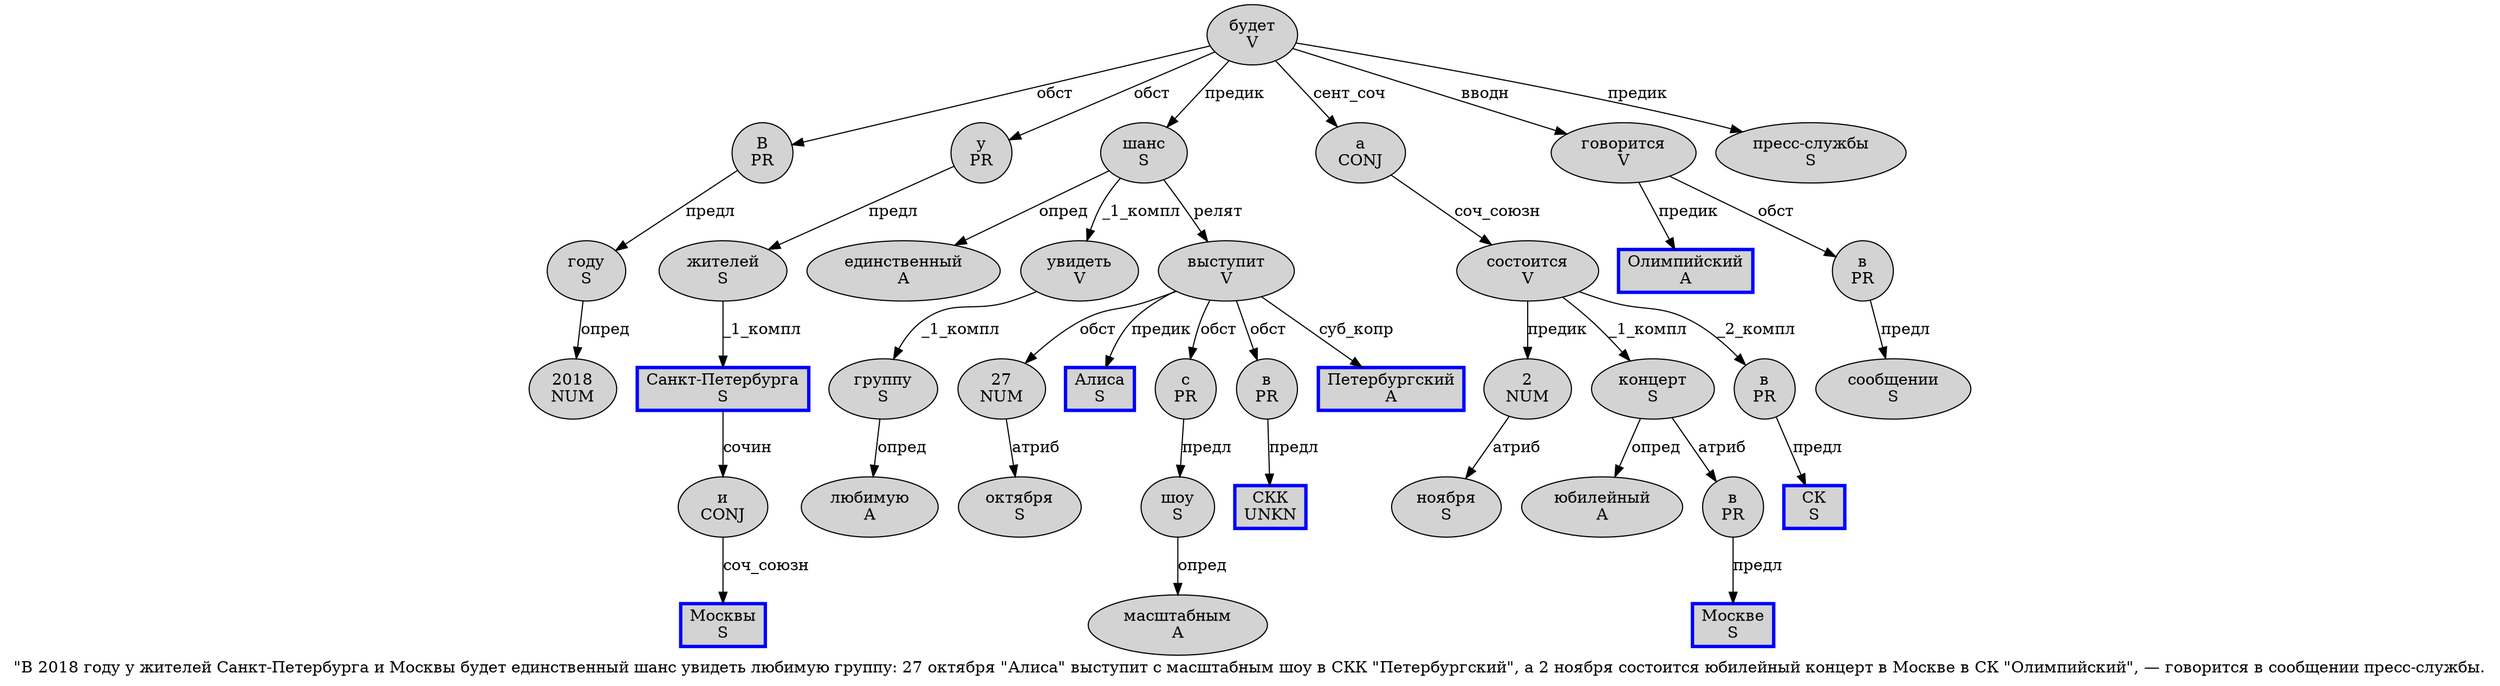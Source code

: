 digraph SENTENCE_1014 {
	graph [label="\"В 2018 году у жителей Санкт-Петербурга и Москвы будет единственный шанс увидеть любимую группу: 27 октября \"Алиса\" выступит с масштабным шоу в СКК \"Петербургский\", а 2 ноября состоится юбилейный концерт в Москве в СК \"Олимпийский\", — говорится в сообщении пресс-службы."]
	node [style=filled]
		1 [label="В
PR" color="" fillcolor=lightgray penwidth=1 shape=ellipse]
		2 [label="2018
NUM" color="" fillcolor=lightgray penwidth=1 shape=ellipse]
		3 [label="году
S" color="" fillcolor=lightgray penwidth=1 shape=ellipse]
		4 [label="у
PR" color="" fillcolor=lightgray penwidth=1 shape=ellipse]
		5 [label="жителей
S" color="" fillcolor=lightgray penwidth=1 shape=ellipse]
		6 [label="Санкт-Петербурга
S" color=blue fillcolor=lightgray penwidth=3 shape=box]
		7 [label="и
CONJ" color="" fillcolor=lightgray penwidth=1 shape=ellipse]
		8 [label="Москвы
S" color=blue fillcolor=lightgray penwidth=3 shape=box]
		9 [label="будет
V" color="" fillcolor=lightgray penwidth=1 shape=ellipse]
		10 [label="единственный
A" color="" fillcolor=lightgray penwidth=1 shape=ellipse]
		11 [label="шанс
S" color="" fillcolor=lightgray penwidth=1 shape=ellipse]
		12 [label="увидеть
V" color="" fillcolor=lightgray penwidth=1 shape=ellipse]
		13 [label="любимую
A" color="" fillcolor=lightgray penwidth=1 shape=ellipse]
		14 [label="группу
S" color="" fillcolor=lightgray penwidth=1 shape=ellipse]
		16 [label="27
NUM" color="" fillcolor=lightgray penwidth=1 shape=ellipse]
		17 [label="октября
S" color="" fillcolor=lightgray penwidth=1 shape=ellipse]
		19 [label="Алиса
S" color=blue fillcolor=lightgray penwidth=3 shape=box]
		21 [label="выступит
V" color="" fillcolor=lightgray penwidth=1 shape=ellipse]
		22 [label="с
PR" color="" fillcolor=lightgray penwidth=1 shape=ellipse]
		23 [label="масштабным
A" color="" fillcolor=lightgray penwidth=1 shape=ellipse]
		24 [label="шоу
S" color="" fillcolor=lightgray penwidth=1 shape=ellipse]
		25 [label="в
PR" color="" fillcolor=lightgray penwidth=1 shape=ellipse]
		26 [label="СКК
UNKN" color=blue fillcolor=lightgray penwidth=3 shape=box]
		28 [label="Петербургский
A" color=blue fillcolor=lightgray penwidth=3 shape=box]
		31 [label="а
CONJ" color="" fillcolor=lightgray penwidth=1 shape=ellipse]
		32 [label="2
NUM" color="" fillcolor=lightgray penwidth=1 shape=ellipse]
		33 [label="ноября
S" color="" fillcolor=lightgray penwidth=1 shape=ellipse]
		34 [label="состоится
V" color="" fillcolor=lightgray penwidth=1 shape=ellipse]
		35 [label="юбилейный
A" color="" fillcolor=lightgray penwidth=1 shape=ellipse]
		36 [label="концерт
S" color="" fillcolor=lightgray penwidth=1 shape=ellipse]
		37 [label="в
PR" color="" fillcolor=lightgray penwidth=1 shape=ellipse]
		38 [label="Москве
S" color=blue fillcolor=lightgray penwidth=3 shape=box]
		39 [label="в
PR" color="" fillcolor=lightgray penwidth=1 shape=ellipse]
		40 [label="СК
S" color=blue fillcolor=lightgray penwidth=3 shape=box]
		42 [label="Олимпийский
A" color=blue fillcolor=lightgray penwidth=3 shape=box]
		46 [label="говорится
V" color="" fillcolor=lightgray penwidth=1 shape=ellipse]
		47 [label="в
PR" color="" fillcolor=lightgray penwidth=1 shape=ellipse]
		48 [label="сообщении
S" color="" fillcolor=lightgray penwidth=1 shape=ellipse]
		49 [label="пресс-службы
S" color="" fillcolor=lightgray penwidth=1 shape=ellipse]
			36 -> 35 [label="опред"]
			36 -> 37 [label="атриб"]
			46 -> 42 [label="предик"]
			46 -> 47 [label="обст"]
			9 -> 1 [label="обст"]
			9 -> 4 [label="обст"]
			9 -> 11 [label="предик"]
			9 -> 31 [label="сент_соч"]
			9 -> 46 [label="вводн"]
			9 -> 49 [label="предик"]
			22 -> 24 [label="предл"]
			11 -> 10 [label="опред"]
			11 -> 12 [label="_1_компл"]
			11 -> 21 [label="релят"]
			34 -> 32 [label="предик"]
			34 -> 36 [label="_1_компл"]
			34 -> 39 [label="_2_компл"]
			31 -> 34 [label="соч_союзн"]
			21 -> 16 [label="обст"]
			21 -> 19 [label="предик"]
			21 -> 22 [label="обст"]
			21 -> 25 [label="обст"]
			21 -> 28 [label="суб_копр"]
			39 -> 40 [label="предл"]
			37 -> 38 [label="предл"]
			12 -> 14 [label="_1_компл"]
			16 -> 17 [label="атриб"]
			32 -> 33 [label="атриб"]
			24 -> 23 [label="опред"]
			5 -> 6 [label="_1_компл"]
			7 -> 8 [label="соч_союзн"]
			14 -> 13 [label="опред"]
			6 -> 7 [label="сочин"]
			1 -> 3 [label="предл"]
			4 -> 5 [label="предл"]
			47 -> 48 [label="предл"]
			3 -> 2 [label="опред"]
			25 -> 26 [label="предл"]
}